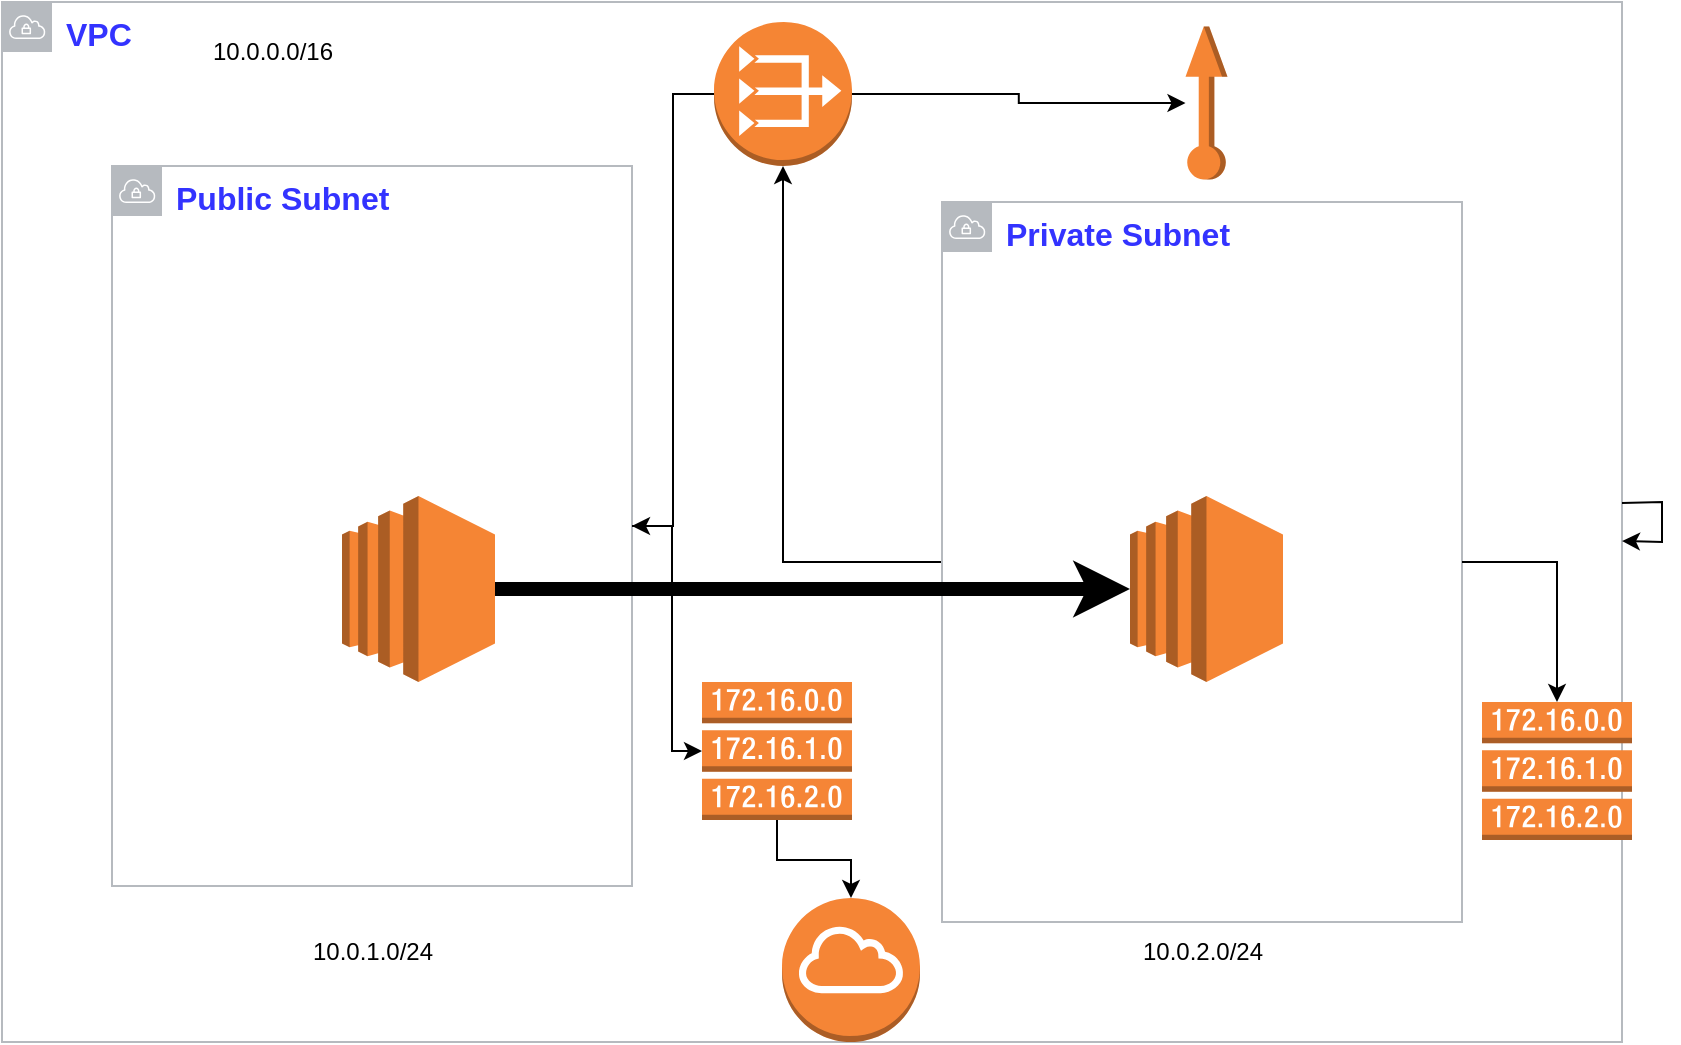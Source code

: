 <mxfile version="24.2.3" type="device">
  <diagram name="Page-1" id="_kjTTde4DrFgH4rCetxv">
    <mxGraphModel dx="1434" dy="738" grid="1" gridSize="10" guides="1" tooltips="1" connect="1" arrows="1" fold="1" page="1" pageScale="1" pageWidth="850" pageHeight="1100" math="0" shadow="0">
      <root>
        <mxCell id="0" />
        <mxCell id="1" parent="0" />
        <mxCell id="qQ9naq5i7OcqV5gfA1D5-1" value="&lt;font color=&quot;#3333ff&quot; style=&quot;font-size: 16px;&quot;&gt;&lt;b&gt;VPC&lt;/b&gt;&lt;/font&gt;" style="sketch=0;outlineConnect=0;gradientColor=none;html=1;whiteSpace=wrap;fontSize=12;fontStyle=0;shape=mxgraph.aws4.group;grIcon=mxgraph.aws4.group_vpc;strokeColor=#B6BABF;fillColor=none;verticalAlign=top;align=left;spacingLeft=30;fontColor=#B6BABF;dashed=0;" vertex="1" parent="1">
          <mxGeometry x="10" y="20" width="810" height="520" as="geometry" />
        </mxCell>
        <mxCell id="qQ9naq5i7OcqV5gfA1D5-2" value="&lt;font color=&quot;#3333ff&quot; style=&quot;font-size: 16px;&quot;&gt;&lt;b&gt;Public Subnet&lt;/b&gt;&lt;/font&gt;" style="sketch=0;outlineConnect=0;gradientColor=none;html=1;whiteSpace=wrap;fontSize=12;fontStyle=0;shape=mxgraph.aws4.group;grIcon=mxgraph.aws4.group_vpc;strokeColor=#B6BABF;fillColor=none;verticalAlign=top;align=left;spacingLeft=30;fontColor=#B6BABF;dashed=0;" vertex="1" parent="1">
          <mxGeometry x="65" y="102" width="260" height="360" as="geometry" />
        </mxCell>
        <mxCell id="qQ9naq5i7OcqV5gfA1D5-11" style="edgeStyle=orthogonalEdgeStyle;rounded=0;orthogonalLoop=1;jettySize=auto;html=1;" edge="1" parent="1" source="qQ9naq5i7OcqV5gfA1D5-3" target="qQ9naq5i7OcqV5gfA1D5-4">
          <mxGeometry relative="1" as="geometry" />
        </mxCell>
        <mxCell id="qQ9naq5i7OcqV5gfA1D5-3" value="&lt;b&gt;&lt;font color=&quot;#3333ff&quot; style=&quot;font-size: 16px;&quot;&gt;Private Subnet&lt;/font&gt;&lt;/b&gt;" style="sketch=0;outlineConnect=0;gradientColor=none;html=1;whiteSpace=wrap;fontSize=12;fontStyle=0;shape=mxgraph.aws4.group;grIcon=mxgraph.aws4.group_vpc;strokeColor=#B6BABF;fillColor=none;verticalAlign=top;align=left;spacingLeft=30;fontColor=#B6BABF;dashed=0;" vertex="1" parent="1">
          <mxGeometry x="480" y="120" width="260" height="360" as="geometry" />
        </mxCell>
        <mxCell id="qQ9naq5i7OcqV5gfA1D5-12" style="edgeStyle=orthogonalEdgeStyle;rounded=0;orthogonalLoop=1;jettySize=auto;html=1;" edge="1" parent="1" source="qQ9naq5i7OcqV5gfA1D5-4" target="qQ9naq5i7OcqV5gfA1D5-2">
          <mxGeometry relative="1" as="geometry" />
        </mxCell>
        <mxCell id="qQ9naq5i7OcqV5gfA1D5-19" style="edgeStyle=orthogonalEdgeStyle;rounded=0;orthogonalLoop=1;jettySize=auto;html=1;" edge="1" parent="1" source="qQ9naq5i7OcqV5gfA1D5-4" target="qQ9naq5i7OcqV5gfA1D5-17">
          <mxGeometry relative="1" as="geometry" />
        </mxCell>
        <mxCell id="qQ9naq5i7OcqV5gfA1D5-4" value="" style="outlineConnect=0;dashed=0;verticalLabelPosition=bottom;verticalAlign=top;align=center;html=1;shape=mxgraph.aws3.vpc_nat_gateway;fillColor=#F58534;gradientColor=none;" vertex="1" parent="1">
          <mxGeometry x="366" y="30" width="69" height="72" as="geometry" />
        </mxCell>
        <mxCell id="qQ9naq5i7OcqV5gfA1D5-20" style="edgeStyle=orthogonalEdgeStyle;rounded=0;orthogonalLoop=1;jettySize=auto;html=1;" edge="1" parent="1" source="qQ9naq5i7OcqV5gfA1D5-5" target="qQ9naq5i7OcqV5gfA1D5-7">
          <mxGeometry relative="1" as="geometry" />
        </mxCell>
        <mxCell id="qQ9naq5i7OcqV5gfA1D5-5" value="" style="outlineConnect=0;dashed=0;verticalLabelPosition=bottom;verticalAlign=top;align=center;html=1;shape=mxgraph.aws3.route_table;fillColor=#F58536;gradientColor=none;" vertex="1" parent="1">
          <mxGeometry x="360" y="360" width="75" height="69" as="geometry" />
        </mxCell>
        <mxCell id="qQ9naq5i7OcqV5gfA1D5-6" value="" style="outlineConnect=0;dashed=0;verticalLabelPosition=bottom;verticalAlign=top;align=center;html=1;shape=mxgraph.aws3.route_table;fillColor=#F58536;gradientColor=none;" vertex="1" parent="1">
          <mxGeometry x="750" y="370" width="75" height="69" as="geometry" />
        </mxCell>
        <mxCell id="qQ9naq5i7OcqV5gfA1D5-7" value="" style="outlineConnect=0;dashed=0;verticalLabelPosition=bottom;verticalAlign=top;align=center;html=1;shape=mxgraph.aws3.internet_gateway;fillColor=#F58536;gradientColor=none;" vertex="1" parent="1">
          <mxGeometry x="400" y="468" width="69" height="72" as="geometry" />
        </mxCell>
        <mxCell id="qQ9naq5i7OcqV5gfA1D5-8" value="10.0.1.0/24" style="text;html=1;align=center;verticalAlign=middle;resizable=0;points=[];autosize=1;strokeColor=none;fillColor=none;" vertex="1" parent="1">
          <mxGeometry x="155" y="480" width="80" height="30" as="geometry" />
        </mxCell>
        <mxCell id="qQ9naq5i7OcqV5gfA1D5-9" value="10.0.2.0/24" style="text;html=1;align=center;verticalAlign=middle;resizable=0;points=[];autosize=1;strokeColor=none;fillColor=none;" vertex="1" parent="1">
          <mxGeometry x="570" y="480" width="80" height="30" as="geometry" />
        </mxCell>
        <mxCell id="qQ9naq5i7OcqV5gfA1D5-10" value="10.0.0.0/16" style="text;html=1;align=center;verticalAlign=middle;resizable=0;points=[];autosize=1;strokeColor=none;fillColor=none;" vertex="1" parent="1">
          <mxGeometry x="105" y="30" width="80" height="30" as="geometry" />
        </mxCell>
        <mxCell id="qQ9naq5i7OcqV5gfA1D5-15" value="" style="outlineConnect=0;dashed=0;verticalLabelPosition=bottom;verticalAlign=top;align=center;html=1;shape=mxgraph.aws3.ec2;fillColor=#F58534;gradientColor=none;" vertex="1" parent="1">
          <mxGeometry x="180" y="267" width="76.5" height="93" as="geometry" />
        </mxCell>
        <mxCell id="qQ9naq5i7OcqV5gfA1D5-16" value="" style="outlineConnect=0;dashed=0;verticalLabelPosition=bottom;verticalAlign=top;align=center;html=1;shape=mxgraph.aws3.ec2;fillColor=#F58534;gradientColor=none;" vertex="1" parent="1">
          <mxGeometry x="574" y="267" width="76.5" height="93" as="geometry" />
        </mxCell>
        <mxCell id="qQ9naq5i7OcqV5gfA1D5-17" value="" style="outlineConnect=0;dashed=0;verticalLabelPosition=bottom;verticalAlign=top;align=center;html=1;shape=mxgraph.aws3.elastic_ip;fillColor=#F58534;gradientColor=none;rotation=-90;" vertex="1" parent="1">
          <mxGeometry x="574" y="60" width="76.5" height="21" as="geometry" />
        </mxCell>
        <mxCell id="qQ9naq5i7OcqV5gfA1D5-22" value="" style="endArrow=classic;html=1;rounded=0;strokeWidth=7;" edge="1" parent="1" source="qQ9naq5i7OcqV5gfA1D5-15" target="qQ9naq5i7OcqV5gfA1D5-16">
          <mxGeometry width="50" height="50" relative="1" as="geometry">
            <mxPoint x="325" y="360" as="sourcePoint" />
            <mxPoint x="375" y="310" as="targetPoint" />
          </mxGeometry>
        </mxCell>
        <mxCell id="qQ9naq5i7OcqV5gfA1D5-23" value="" style="endArrow=classic;html=1;rounded=0;" edge="1" parent="1" source="qQ9naq5i7OcqV5gfA1D5-1" target="qQ9naq5i7OcqV5gfA1D5-1">
          <mxGeometry width="50" height="50" relative="1" as="geometry">
            <mxPoint x="400" y="410" as="sourcePoint" />
            <mxPoint x="450" y="360" as="targetPoint" />
          </mxGeometry>
        </mxCell>
        <mxCell id="qQ9naq5i7OcqV5gfA1D5-24" style="edgeStyle=orthogonalEdgeStyle;rounded=0;orthogonalLoop=1;jettySize=auto;html=1;entryX=0;entryY=0.5;entryDx=0;entryDy=0;entryPerimeter=0;" edge="1" parent="1" source="qQ9naq5i7OcqV5gfA1D5-2" target="qQ9naq5i7OcqV5gfA1D5-5">
          <mxGeometry relative="1" as="geometry" />
        </mxCell>
        <mxCell id="qQ9naq5i7OcqV5gfA1D5-25" style="edgeStyle=orthogonalEdgeStyle;rounded=0;orthogonalLoop=1;jettySize=auto;html=1;entryX=0.5;entryY=0;entryDx=0;entryDy=0;entryPerimeter=0;" edge="1" parent="1" source="qQ9naq5i7OcqV5gfA1D5-3" target="qQ9naq5i7OcqV5gfA1D5-6">
          <mxGeometry relative="1" as="geometry" />
        </mxCell>
      </root>
    </mxGraphModel>
  </diagram>
</mxfile>
